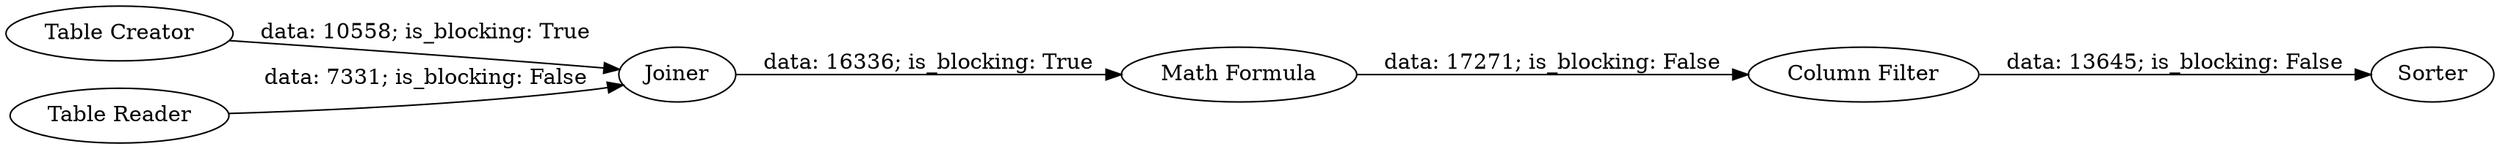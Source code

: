 digraph {
	"4649004947895427009_82" [label="Table Creator"]
	"4649004947895427009_83" [label=Joiner]
	"4649004947895427009_81" [label="Table Reader"]
	"4649004947895427009_85" [label="Column Filter"]
	"4649004947895427009_86" [label=Sorter]
	"4649004947895427009_84" [label="Math Formula"]
	"4649004947895427009_81" -> "4649004947895427009_83" [label="data: 7331; is_blocking: False"]
	"4649004947895427009_85" -> "4649004947895427009_86" [label="data: 13645; is_blocking: False"]
	"4649004947895427009_82" -> "4649004947895427009_83" [label="data: 10558; is_blocking: True"]
	"4649004947895427009_83" -> "4649004947895427009_84" [label="data: 16336; is_blocking: True"]
	"4649004947895427009_84" -> "4649004947895427009_85" [label="data: 17271; is_blocking: False"]
	rankdir=LR
}
